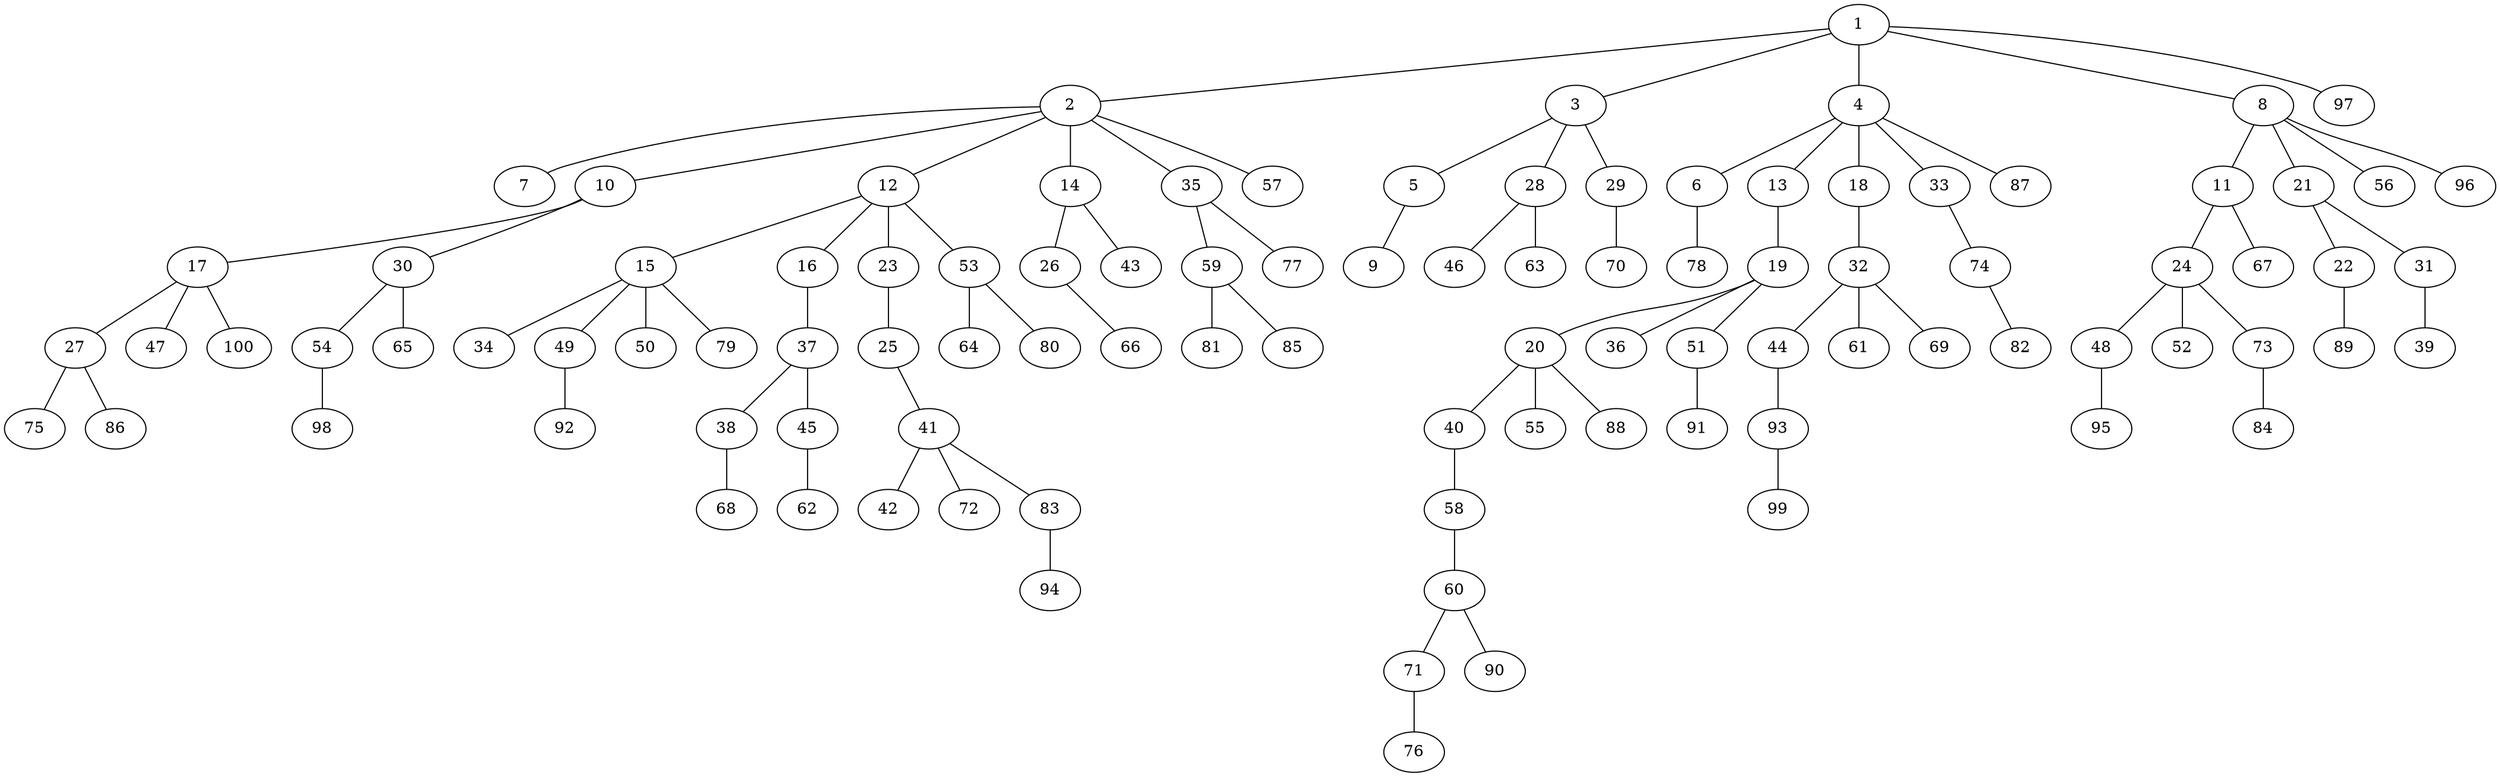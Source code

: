 graph graphname {1--2
1--3
1--4
1--8
1--97
2--7
2--10
2--12
2--14
2--35
2--57
3--5
3--28
3--29
4--6
4--13
4--18
4--33
4--87
5--9
6--78
8--11
8--21
8--56
8--96
10--17
10--30
11--24
11--67
12--15
12--16
12--23
12--53
13--19
14--26
14--43
15--34
15--49
15--50
15--79
16--37
17--27
17--47
17--100
18--32
19--20
19--36
19--51
20--40
20--55
20--88
21--22
21--31
22--89
23--25
24--48
24--52
24--73
25--41
26--66
27--75
27--86
28--46
28--63
29--70
30--54
30--65
31--39
32--44
32--61
32--69
33--74
35--59
35--77
37--38
37--45
38--68
40--58
41--42
41--72
41--83
44--93
45--62
48--95
49--92
51--91
53--64
53--80
54--98
58--60
59--81
59--85
60--71
60--90
71--76
73--84
74--82
83--94
93--99
}